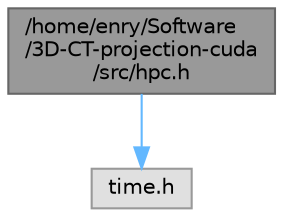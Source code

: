 digraph "/home/enry/Software/3D-CT-projection-cuda/src/hpc.h"
{
 // LATEX_PDF_SIZE
  bgcolor="transparent";
  edge [fontname=Helvetica,fontsize=10,labelfontname=Helvetica,labelfontsize=10];
  node [fontname=Helvetica,fontsize=10,shape=box,height=0.2,width=0.4];
  Node1 [id="Node000001",label="/home/enry/Software\l/3D-CT-projection-cuda\l/src/hpc.h",height=0.2,width=0.4,color="gray40", fillcolor="grey60", style="filled", fontcolor="black",tooltip="Miscellaneous utility functions for the HPC course."];
  Node1 -> Node2 [id="edge1_Node000001_Node000002",color="steelblue1",style="solid",tooltip=" "];
  Node2 [id="Node000002",label="time.h",height=0.2,width=0.4,color="grey60", fillcolor="#E0E0E0", style="filled",tooltip=" "];
}
